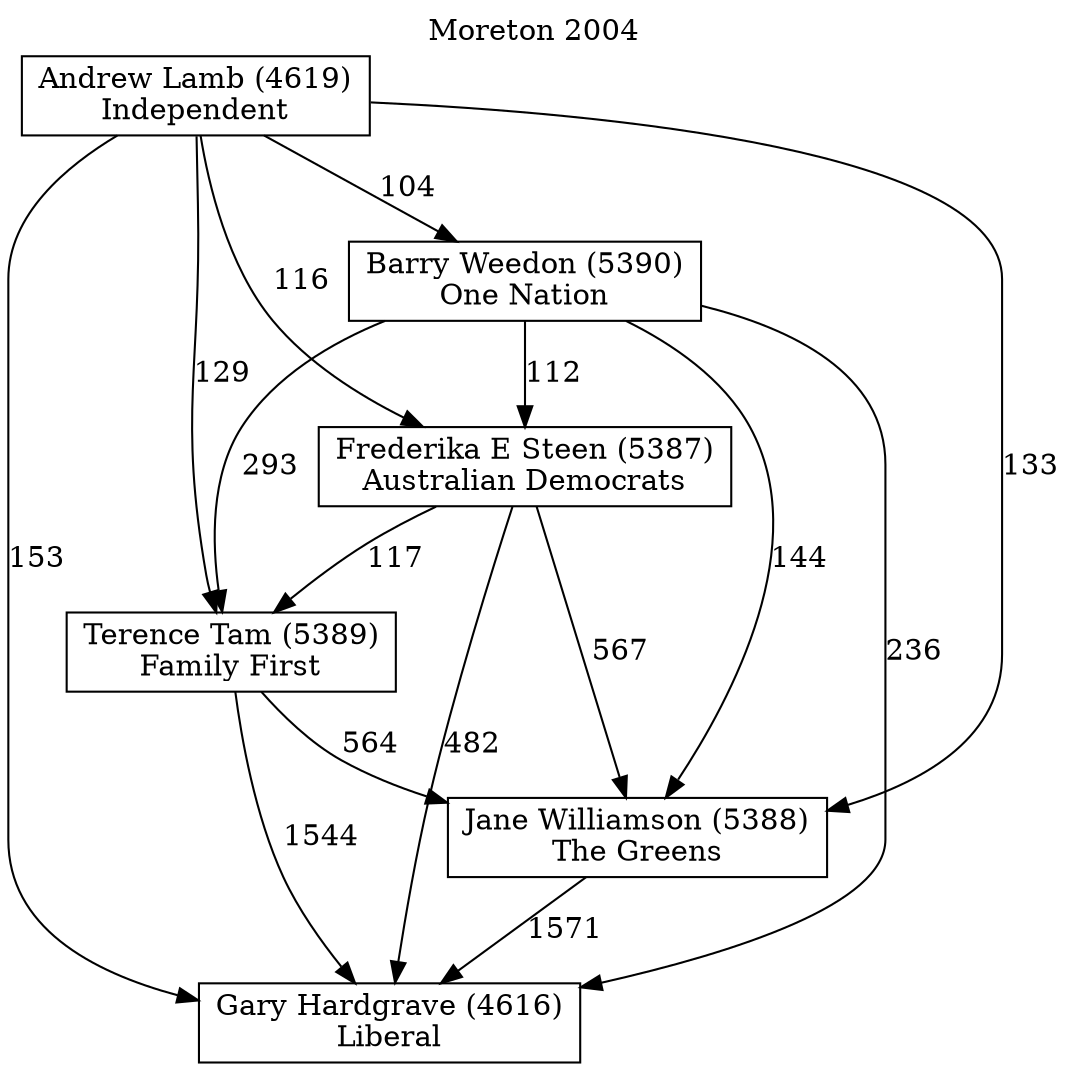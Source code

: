 // House preference flow
digraph "Gary Hardgrave (4616)_Moreton_2004" {
	graph [label="Moreton 2004" labelloc=t mclimit=10]
	node [shape=box]
	"Gary Hardgrave (4616)" [label="Gary Hardgrave (4616)
Liberal"]
	"Jane Williamson (5388)" [label="Jane Williamson (5388)
The Greens"]
	"Terence Tam (5389)" [label="Terence Tam (5389)
Family First"]
	"Frederika E Steen (5387)" [label="Frederika E Steen (5387)
Australian Democrats"]
	"Barry Weedon (5390)" [label="Barry Weedon (5390)
One Nation"]
	"Andrew Lamb (4619)" [label="Andrew Lamb (4619)
Independent"]
	"Jane Williamson (5388)" -> "Gary Hardgrave (4616)" [label=1571]
	"Terence Tam (5389)" -> "Jane Williamson (5388)" [label=564]
	"Frederika E Steen (5387)" -> "Terence Tam (5389)" [label=117]
	"Barry Weedon (5390)" -> "Frederika E Steen (5387)" [label=112]
	"Andrew Lamb (4619)" -> "Barry Weedon (5390)" [label=104]
	"Terence Tam (5389)" -> "Gary Hardgrave (4616)" [label=1544]
	"Frederika E Steen (5387)" -> "Gary Hardgrave (4616)" [label=482]
	"Barry Weedon (5390)" -> "Gary Hardgrave (4616)" [label=236]
	"Andrew Lamb (4619)" -> "Gary Hardgrave (4616)" [label=153]
	"Andrew Lamb (4619)" -> "Frederika E Steen (5387)" [label=116]
	"Barry Weedon (5390)" -> "Terence Tam (5389)" [label=293]
	"Andrew Lamb (4619)" -> "Terence Tam (5389)" [label=129]
	"Frederika E Steen (5387)" -> "Jane Williamson (5388)" [label=567]
	"Barry Weedon (5390)" -> "Jane Williamson (5388)" [label=144]
	"Andrew Lamb (4619)" -> "Jane Williamson (5388)" [label=133]
}
